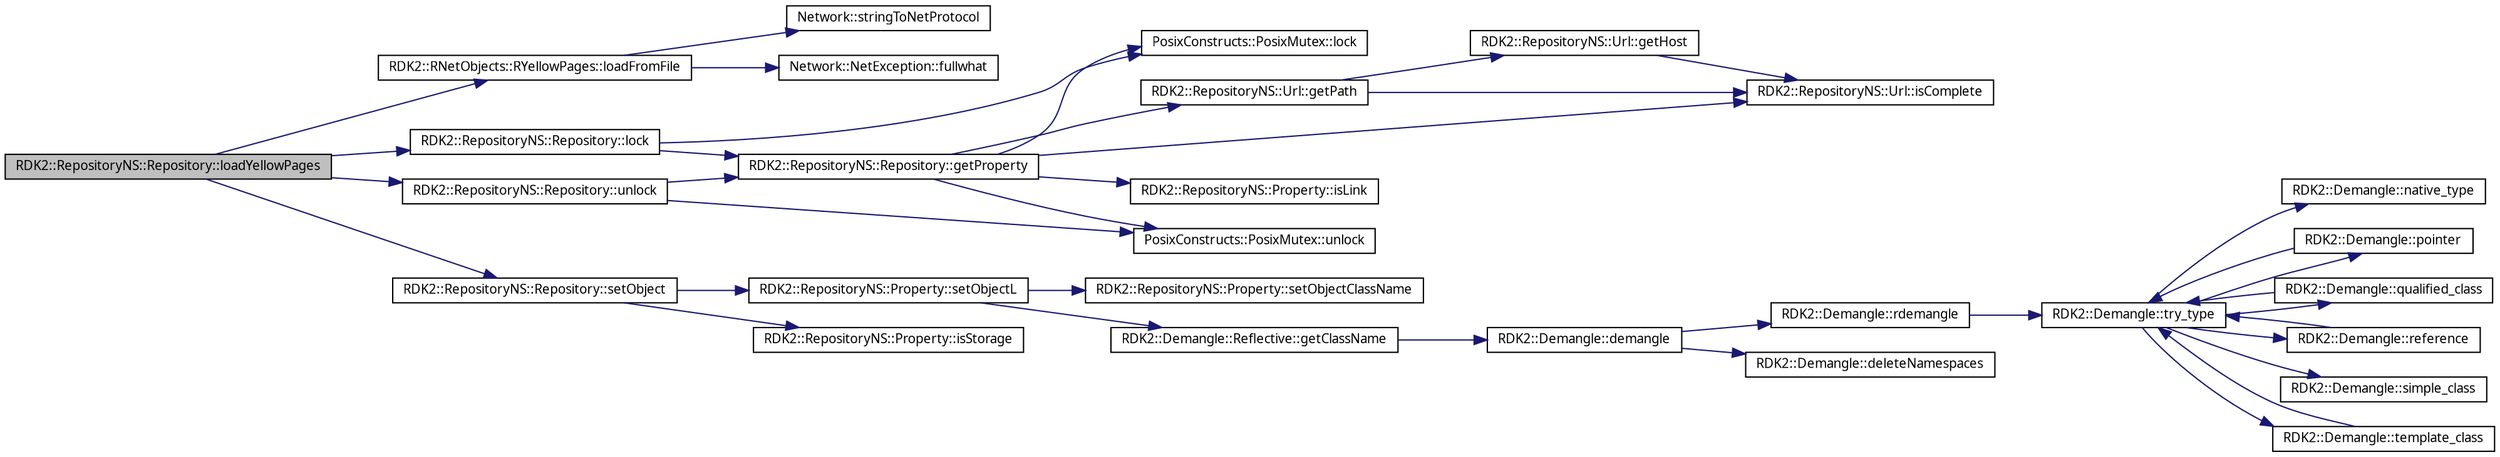 digraph G
{
  edge [fontname="FreeSans.ttf",fontsize=10,labelfontname="FreeSans.ttf",labelfontsize=10];
  node [fontname="FreeSans.ttf",fontsize=10,shape=record];
  rankdir=LR;
  Node1 [label="RDK2::RepositoryNS::Repository::loadYellowPages",height=0.2,width=0.4,color="black", fillcolor="grey75", style="filled" fontcolor="black"];
  Node1 -> Node2 [color="midnightblue",fontsize=10,style="solid",fontname="FreeSans.ttf"];
  Node2 [label="RDK2::RNetObjects::RYellowPages::loadFromFile",height=0.2,width=0.4,color="black", fillcolor="white", style="filled",URL="$class_r_d_k2_1_1_r_net_objects_1_1_r_yellow_pages.html#b232f606f58a0643a4d8c73eeace7316",tooltip="Load the host list from file."];
  Node2 -> Node3 [color="midnightblue",fontsize=10,style="solid",fontname="FreeSans.ttf"];
  Node3 [label="Network::NetException::fullwhat",height=0.2,width=0.4,color="black", fillcolor="white", style="filled",URL="$class_network_1_1_net_exception.html#57751a053a8210521b80f189c49386e8",tooltip="Return specified cause + errno."];
  Node2 -> Node4 [color="midnightblue",fontsize=10,style="solid",fontname="FreeSans.ttf"];
  Node4 [label="Network::stringToNetProtocol",height=0.2,width=0.4,color="black", fillcolor="white", style="filled",URL="$namespace_network.html#01f1dddd65344c095c285e17b0e62744"];
  Node1 -> Node5 [color="midnightblue",fontsize=10,style="solid",fontname="FreeSans.ttf"];
  Node5 [label="RDK2::RepositoryNS::Repository::lock",height=0.2,width=0.4,color="black", fillcolor="white", style="filled",URL="$class_r_d_k2_1_1_repository_n_s_1_1_repository.html#8a73935b55c13b22cd4fd8c7f9c016a0"];
  Node5 -> Node6 [color="midnightblue",fontsize=10,style="solid",fontname="FreeSans.ttf"];
  Node6 [label="RDK2::RepositoryNS::Repository::getProperty",height=0.2,width=0.4,color="black", fillcolor="white", style="filled",URL="$class_r_d_k2_1_1_repository_n_s_1_1_repository.html#f20366ba2df8ed460a799e44d504b108",tooltip="Take the address of a property."];
  Node6 -> Node7 [color="midnightblue",fontsize=10,style="solid",fontname="FreeSans.ttf"];
  Node7 [label="RDK2::RepositoryNS::Url::getPath",height=0.2,width=0.4,color="black", fillcolor="white", style="filled",URL="$class_r_d_k2_1_1_repository_n_s_1_1_url.html#1f0e7e4aa59080900c84f132c1f96c30",tooltip="If the url is complete, returns the corresponding absolute url (without the host..."];
  Node7 -> Node8 [color="midnightblue",fontsize=10,style="solid",fontname="FreeSans.ttf"];
  Node8 [label="RDK2::RepositoryNS::Url::getHost",height=0.2,width=0.4,color="black", fillcolor="white", style="filled",URL="$class_r_d_k2_1_1_repository_n_s_1_1_url.html#7675daf3393f4ad0cb25cddf336ae278",tooltip="Returns the host of the url, if it is complete; otherwise it returns &quot;&quot;..."];
  Node8 -> Node9 [color="midnightblue",fontsize=10,style="solid",fontname="FreeSans.ttf"];
  Node9 [label="RDK2::RepositoryNS::Url::isComplete",height=0.2,width=0.4,color="black", fillcolor="white", style="filled",URL="$class_r_d_k2_1_1_repository_n_s_1_1_url.html#9e90fb1eb460c600234f029ad7e09fc7",tooltip="Url is complete when it has also the host part (i.e. it begins with &quot;rdk://&quot;)..."];
  Node7 -> Node9 [color="midnightblue",fontsize=10,style="solid",fontname="FreeSans.ttf"];
  Node6 -> Node9 [color="midnightblue",fontsize=10,style="solid",fontname="FreeSans.ttf"];
  Node6 -> Node10 [color="midnightblue",fontsize=10,style="solid",fontname="FreeSans.ttf"];
  Node10 [label="RDK2::RepositoryNS::Property::isLink",height=0.2,width=0.4,color="black", fillcolor="white", style="filled",URL="$class_r_d_k2_1_1_repository_n_s_1_1_property.html#cd0dedc2d8e3c138252e4fe33846fbca"];
  Node6 -> Node11 [color="midnightblue",fontsize=10,style="solid",fontname="FreeSans.ttf"];
  Node11 [label="PosixConstructs::PosixMutex::lock",height=0.2,width=0.4,color="black", fillcolor="white", style="filled",URL="$class_posix_constructs_1_1_posix_mutex.html#45e42845140324802a68a81ec1d9ee09"];
  Node6 -> Node12 [color="midnightblue",fontsize=10,style="solid",fontname="FreeSans.ttf"];
  Node12 [label="PosixConstructs::PosixMutex::unlock",height=0.2,width=0.4,color="black", fillcolor="white", style="filled",URL="$class_posix_constructs_1_1_posix_mutex.html#f735e71d6e450bfc520527f37fab8edc"];
  Node5 -> Node11 [color="midnightblue",fontsize=10,style="solid",fontname="FreeSans.ttf"];
  Node1 -> Node13 [color="midnightblue",fontsize=10,style="solid",fontname="FreeSans.ttf"];
  Node13 [label="RDK2::RepositoryNS::Repository::setObject",height=0.2,width=0.4,color="black", fillcolor="white", style="filled",URL="$class_r_d_k2_1_1_repository_n_s_1_1_repository.html#81447cd687a67017ff315bc88e1e2892"];
  Node13 -> Node14 [color="midnightblue",fontsize=10,style="solid",fontname="FreeSans.ttf"];
  Node14 [label="RDK2::RepositoryNS::Property::isStorage",height=0.2,width=0.4,color="black", fillcolor="white", style="filled",URL="$class_r_d_k2_1_1_repository_n_s_1_1_property.html#b8ad9838f24d17939268be462d72079c"];
  Node13 -> Node15 [color="midnightblue",fontsize=10,style="solid",fontname="FreeSans.ttf"];
  Node15 [label="RDK2::RepositoryNS::Property::setObjectL",height=0.2,width=0.4,color="black", fillcolor="white", style="filled",URL="$class_r_d_k2_1_1_repository_n_s_1_1_property.html#e3490c220f8c3ab0d2485ed0c5c3349b"];
  Node15 -> Node16 [color="midnightblue",fontsize=10,style="solid",fontname="FreeSans.ttf"];
  Node16 [label="RDK2::Demangle::Reflective::getClassName",height=0.2,width=0.4,color="black", fillcolor="white", style="filled",URL="$struct_r_d_k2_1_1_demangle_1_1_reflective.html#9277d1d6deb515a6cf603fd39caf08a8"];
  Node16 -> Node17 [color="midnightblue",fontsize=10,style="solid",fontname="FreeSans.ttf"];
  Node17 [label="RDK2::Demangle::demangle",height=0.2,width=0.4,color="black", fillcolor="white", style="filled",URL="$namespace_r_d_k2_1_1_demangle.html#7271ff5f9d920962422e67f63941e1d7"];
  Node17 -> Node18 [color="midnightblue",fontsize=10,style="solid",fontname="FreeSans.ttf"];
  Node18 [label="RDK2::Demangle::deleteNamespaces",height=0.2,width=0.4,color="black", fillcolor="white", style="filled",URL="$namespace_r_d_k2_1_1_demangle.html#3b6ace6c9a840f7b51ecf66316288b77",tooltip="X -&gt; X (."];
  Node17 -> Node19 [color="midnightblue",fontsize=10,style="solid",fontname="FreeSans.ttf"];
  Node19 [label="RDK2::Demangle::rdemangle",height=0.2,width=0.4,color="black", fillcolor="white", style="filled",URL="$namespace_r_d_k2_1_1_demangle.html#41de781c3ef20c38d0c14456e62948fb",tooltip="Vecchia implementazione."];
  Node19 -> Node20 [color="midnightblue",fontsize=10,style="solid",fontname="FreeSans.ttf"];
  Node20 [label="RDK2::Demangle::try_type",height=0.2,width=0.4,color="black", fillcolor="white", style="filled",URL="$namespace_r_d_k2_1_1_demangle.html#8c0c7c9ce4814fbb1211ff3062318dd2"];
  Node20 -> Node21 [color="midnightblue",fontsize=10,style="solid",fontname="FreeSans.ttf"];
  Node21 [label="RDK2::Demangle::native_type",height=0.2,width=0.4,color="black", fillcolor="white", style="filled",URL="$namespace_r_d_k2_1_1_demangle.html#1c106ed97b848640e31942ab6d072c41"];
  Node20 -> Node22 [color="midnightblue",fontsize=10,style="solid",fontname="FreeSans.ttf"];
  Node22 [label="RDK2::Demangle::pointer",height=0.2,width=0.4,color="black", fillcolor="white", style="filled",URL="$namespace_r_d_k2_1_1_demangle.html#7096de8a7c46985a70bfccb0a972d6be"];
  Node22 -> Node20 [color="midnightblue",fontsize=10,style="solid",fontname="FreeSans.ttf"];
  Node20 -> Node23 [color="midnightblue",fontsize=10,style="solid",fontname="FreeSans.ttf"];
  Node23 [label="RDK2::Demangle::qualified_class",height=0.2,width=0.4,color="black", fillcolor="white", style="filled",URL="$namespace_r_d_k2_1_1_demangle.html#03e2733aa0b1679dbb067e00b8d762cd"];
  Node23 -> Node20 [color="midnightblue",fontsize=10,style="solid",fontname="FreeSans.ttf"];
  Node20 -> Node24 [color="midnightblue",fontsize=10,style="solid",fontname="FreeSans.ttf"];
  Node24 [label="RDK2::Demangle::reference",height=0.2,width=0.4,color="black", fillcolor="white", style="filled",URL="$namespace_r_d_k2_1_1_demangle.html#ae0712d935474246b50d911fada13230"];
  Node24 -> Node20 [color="midnightblue",fontsize=10,style="solid",fontname="FreeSans.ttf"];
  Node20 -> Node25 [color="midnightblue",fontsize=10,style="solid",fontname="FreeSans.ttf"];
  Node25 [label="RDK2::Demangle::simple_class",height=0.2,width=0.4,color="black", fillcolor="white", style="filled",URL="$namespace_r_d_k2_1_1_demangle.html#49a854f4a3d0e04c97304667cc66b8a1"];
  Node20 -> Node26 [color="midnightblue",fontsize=10,style="solid",fontname="FreeSans.ttf"];
  Node26 [label="RDK2::Demangle::template_class",height=0.2,width=0.4,color="black", fillcolor="white", style="filled",URL="$namespace_r_d_k2_1_1_demangle.html#8a9767825f195a1be60a0e440a17122d"];
  Node26 -> Node20 [color="midnightblue",fontsize=10,style="solid",fontname="FreeSans.ttf"];
  Node15 -> Node27 [color="midnightblue",fontsize=10,style="solid",fontname="FreeSans.ttf"];
  Node27 [label="RDK2::RepositoryNS::Property::setObjectClassName",height=0.2,width=0.4,color="black", fillcolor="white", style="filled",URL="$class_r_d_k2_1_1_repository_n_s_1_1_property.html#4c423050e34a18e0552bd646581b1169"];
  Node1 -> Node28 [color="midnightblue",fontsize=10,style="solid",fontname="FreeSans.ttf"];
  Node28 [label="RDK2::RepositoryNS::Repository::unlock",height=0.2,width=0.4,color="black", fillcolor="white", style="filled",URL="$class_r_d_k2_1_1_repository_n_s_1_1_repository.html#c3494b990d9d503d9f03e2755617661a"];
  Node28 -> Node6 [color="midnightblue",fontsize=10,style="solid",fontname="FreeSans.ttf"];
  Node28 -> Node12 [color="midnightblue",fontsize=10,style="solid",fontname="FreeSans.ttf"];
}
